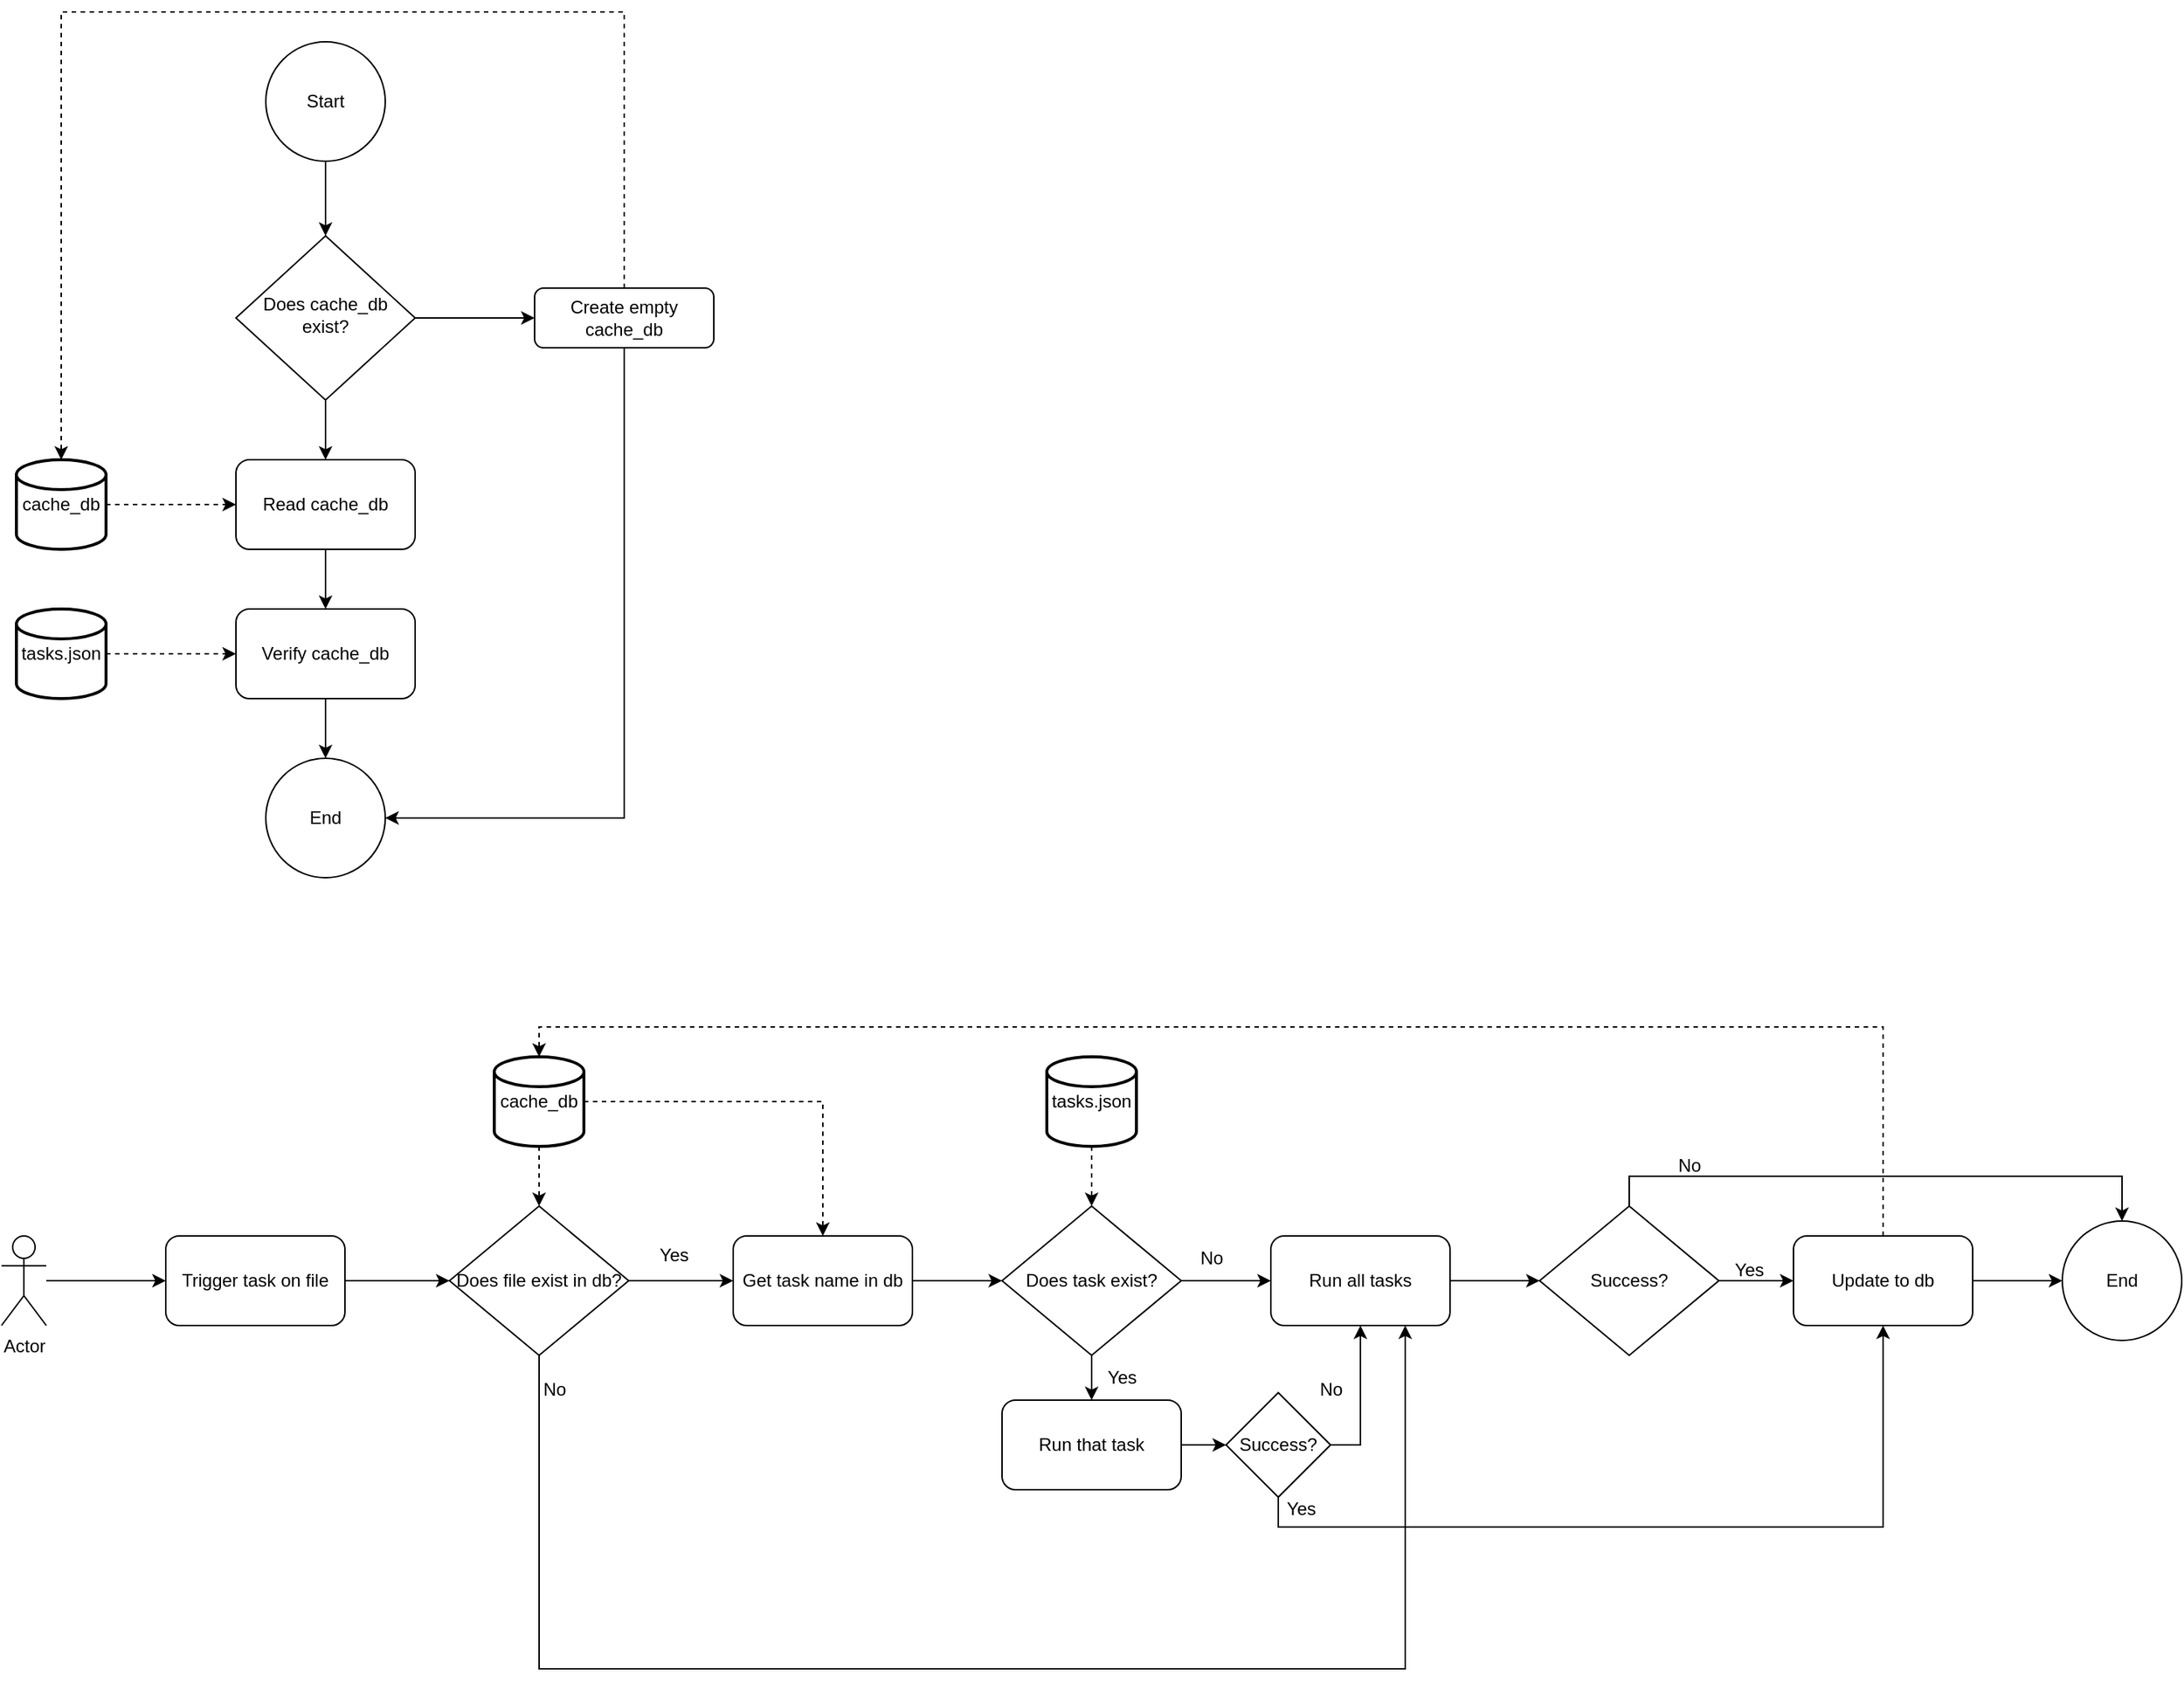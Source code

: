 <mxfile version="21.2.3" type="device">
  <diagram id="C5RBs43oDa-KdzZeNtuy" name="Page-1">
    <mxGraphModel dx="1838" dy="985" grid="1" gridSize="10" guides="1" tooltips="1" connect="1" arrows="1" fold="1" page="1" pageScale="1" pageWidth="1654" pageHeight="1169" math="0" shadow="0">
      <root>
        <mxCell id="WIyWlLk6GJQsqaUBKTNV-0" />
        <mxCell id="WIyWlLk6GJQsqaUBKTNV-1" parent="WIyWlLk6GJQsqaUBKTNV-0" />
        <mxCell id="nsUf4VqyTRn2VOXlgb3n-72" value="" style="edgeStyle=orthogonalEdgeStyle;shape=connector;rounded=0;jumpStyle=gap;jumpSize=100;orthogonalLoop=1;jettySize=auto;html=1;labelBackgroundColor=default;strokeColor=default;fontFamily=Helvetica;fontSize=11;fontColor=default;endArrow=classic;" edge="1" parent="WIyWlLk6GJQsqaUBKTNV-1" source="WIyWlLk6GJQsqaUBKTNV-6" target="nsUf4VqyTRn2VOXlgb3n-1">
          <mxGeometry relative="1" as="geometry" />
        </mxCell>
        <mxCell id="nsUf4VqyTRn2VOXlgb3n-74" value="" style="edgeStyle=orthogonalEdgeStyle;shape=connector;rounded=0;jumpStyle=gap;jumpSize=100;orthogonalLoop=1;jettySize=auto;html=1;labelBackgroundColor=default;strokeColor=default;fontFamily=Helvetica;fontSize=11;fontColor=default;endArrow=classic;" edge="1" parent="WIyWlLk6GJQsqaUBKTNV-1" source="WIyWlLk6GJQsqaUBKTNV-6" target="WIyWlLk6GJQsqaUBKTNV-7">
          <mxGeometry relative="1" as="geometry" />
        </mxCell>
        <mxCell id="WIyWlLk6GJQsqaUBKTNV-6" value="Does cache_db exist?" style="rhombus;whiteSpace=wrap;html=1;shadow=0;fontFamily=Helvetica;fontSize=12;align=center;strokeWidth=1;spacing=6;spacingTop=-4;" parent="WIyWlLk6GJQsqaUBKTNV-1" vertex="1">
          <mxGeometry x="177" y="170" width="120" height="110" as="geometry" />
        </mxCell>
        <mxCell id="nsUf4VqyTRn2VOXlgb3n-7" style="edgeStyle=orthogonalEdgeStyle;rounded=0;orthogonalLoop=1;jettySize=auto;html=1;exitX=0.5;exitY=1;exitDx=0;exitDy=0;entryX=1;entryY=0.5;entryDx=0;entryDy=0;" edge="1" parent="WIyWlLk6GJQsqaUBKTNV-1" source="WIyWlLk6GJQsqaUBKTNV-7" target="nsUf4VqyTRn2VOXlgb3n-5">
          <mxGeometry relative="1" as="geometry" />
        </mxCell>
        <mxCell id="nsUf4VqyTRn2VOXlgb3n-61" style="edgeStyle=orthogonalEdgeStyle;rounded=0;orthogonalLoop=1;jettySize=auto;html=1;exitX=0.5;exitY=0;exitDx=0;exitDy=0;entryX=0.5;entryY=0;entryDx=0;entryDy=0;entryPerimeter=0;dashed=1;" edge="1" parent="WIyWlLk6GJQsqaUBKTNV-1" source="WIyWlLk6GJQsqaUBKTNV-7" target="nsUf4VqyTRn2VOXlgb3n-59">
          <mxGeometry relative="1" as="geometry">
            <Array as="points">
              <mxPoint x="437" y="20" />
              <mxPoint x="60" y="20" />
            </Array>
          </mxGeometry>
        </mxCell>
        <mxCell id="WIyWlLk6GJQsqaUBKTNV-7" value="Create empty cache_db" style="rounded=1;whiteSpace=wrap;html=1;fontSize=12;glass=0;strokeWidth=1;shadow=0;" parent="WIyWlLk6GJQsqaUBKTNV-1" vertex="1">
          <mxGeometry x="377" y="205" width="120" height="40" as="geometry" />
        </mxCell>
        <mxCell id="nsUf4VqyTRn2VOXlgb3n-73" value="" style="edgeStyle=orthogonalEdgeStyle;shape=connector;rounded=0;jumpStyle=gap;jumpSize=100;orthogonalLoop=1;jettySize=auto;html=1;labelBackgroundColor=default;strokeColor=default;fontFamily=Helvetica;fontSize=11;fontColor=default;endArrow=classic;" edge="1" parent="WIyWlLk6GJQsqaUBKTNV-1" source="nsUf4VqyTRn2VOXlgb3n-0" target="WIyWlLk6GJQsqaUBKTNV-6">
          <mxGeometry relative="1" as="geometry" />
        </mxCell>
        <mxCell id="nsUf4VqyTRn2VOXlgb3n-0" value="Start" style="ellipse;whiteSpace=wrap;html=1;aspect=fixed;" vertex="1" parent="WIyWlLk6GJQsqaUBKTNV-1">
          <mxGeometry x="197" y="40" width="80" height="80" as="geometry" />
        </mxCell>
        <mxCell id="nsUf4VqyTRn2VOXlgb3n-3" style="edgeStyle=orthogonalEdgeStyle;rounded=0;orthogonalLoop=1;jettySize=auto;html=1;exitX=0.5;exitY=1;exitDx=0;exitDy=0;entryX=0.5;entryY=0;entryDx=0;entryDy=0;" edge="1" parent="WIyWlLk6GJQsqaUBKTNV-1" source="nsUf4VqyTRn2VOXlgb3n-1" target="nsUf4VqyTRn2VOXlgb3n-2">
          <mxGeometry relative="1" as="geometry" />
        </mxCell>
        <mxCell id="nsUf4VqyTRn2VOXlgb3n-1" value="Read cache_db" style="rounded=1;whiteSpace=wrap;html=1;" vertex="1" parent="WIyWlLk6GJQsqaUBKTNV-1">
          <mxGeometry x="177" y="320" width="120" height="60" as="geometry" />
        </mxCell>
        <mxCell id="nsUf4VqyTRn2VOXlgb3n-6" value="" style="edgeStyle=orthogonalEdgeStyle;rounded=0;orthogonalLoop=1;jettySize=auto;html=1;" edge="1" parent="WIyWlLk6GJQsqaUBKTNV-1" source="nsUf4VqyTRn2VOXlgb3n-2" target="nsUf4VqyTRn2VOXlgb3n-5">
          <mxGeometry relative="1" as="geometry" />
        </mxCell>
        <mxCell id="nsUf4VqyTRn2VOXlgb3n-2" value="Verify cache_db" style="rounded=1;whiteSpace=wrap;html=1;" vertex="1" parent="WIyWlLk6GJQsqaUBKTNV-1">
          <mxGeometry x="177" y="420" width="120" height="60" as="geometry" />
        </mxCell>
        <mxCell id="nsUf4VqyTRn2VOXlgb3n-9" value="" style="edgeStyle=orthogonalEdgeStyle;rounded=0;orthogonalLoop=1;jettySize=auto;html=1;" edge="1" parent="WIyWlLk6GJQsqaUBKTNV-1" source="nsUf4VqyTRn2VOXlgb3n-4" target="nsUf4VqyTRn2VOXlgb3n-8">
          <mxGeometry relative="1" as="geometry" />
        </mxCell>
        <mxCell id="nsUf4VqyTRn2VOXlgb3n-4" value="Actor" style="shape=umlActor;verticalLabelPosition=bottom;verticalAlign=top;html=1;outlineConnect=0;" vertex="1" parent="WIyWlLk6GJQsqaUBKTNV-1">
          <mxGeometry x="20" y="840" width="30" height="60" as="geometry" />
        </mxCell>
        <mxCell id="nsUf4VqyTRn2VOXlgb3n-5" value="End" style="ellipse;whiteSpace=wrap;html=1;aspect=fixed;" vertex="1" parent="WIyWlLk6GJQsqaUBKTNV-1">
          <mxGeometry x="197" y="520" width="80" height="80" as="geometry" />
        </mxCell>
        <mxCell id="nsUf4VqyTRn2VOXlgb3n-11" style="edgeStyle=orthogonalEdgeStyle;rounded=0;orthogonalLoop=1;jettySize=auto;html=1;exitX=1;exitY=0.5;exitDx=0;exitDy=0;entryX=0;entryY=0.5;entryDx=0;entryDy=0;" edge="1" parent="WIyWlLk6GJQsqaUBKTNV-1" source="nsUf4VqyTRn2VOXlgb3n-8" target="nsUf4VqyTRn2VOXlgb3n-10">
          <mxGeometry relative="1" as="geometry" />
        </mxCell>
        <mxCell id="nsUf4VqyTRn2VOXlgb3n-8" value="Trigger task on file" style="rounded=1;whiteSpace=wrap;html=1;" vertex="1" parent="WIyWlLk6GJQsqaUBKTNV-1">
          <mxGeometry x="130" y="840" width="120" height="60" as="geometry" />
        </mxCell>
        <mxCell id="nsUf4VqyTRn2VOXlgb3n-18" value="" style="edgeStyle=orthogonalEdgeStyle;rounded=0;orthogonalLoop=1;jettySize=auto;html=1;" edge="1" parent="WIyWlLk6GJQsqaUBKTNV-1" source="nsUf4VqyTRn2VOXlgb3n-10" target="nsUf4VqyTRn2VOXlgb3n-17">
          <mxGeometry relative="1" as="geometry" />
        </mxCell>
        <mxCell id="nsUf4VqyTRn2VOXlgb3n-69" style="edgeStyle=orthogonalEdgeStyle;rounded=0;orthogonalLoop=1;jettySize=auto;html=1;exitX=0.5;exitY=1;exitDx=0;exitDy=0;entryX=0.75;entryY=1;entryDx=0;entryDy=0;jumpStyle=gap;jumpSize=100;" edge="1" parent="WIyWlLk6GJQsqaUBKTNV-1" source="nsUf4VqyTRn2VOXlgb3n-10" target="nsUf4VqyTRn2VOXlgb3n-24">
          <mxGeometry relative="1" as="geometry">
            <Array as="points">
              <mxPoint x="380" y="1130" />
              <mxPoint x="960" y="1130" />
            </Array>
          </mxGeometry>
        </mxCell>
        <mxCell id="nsUf4VqyTRn2VOXlgb3n-10" value="Does file exist in db?" style="rhombus;whiteSpace=wrap;html=1;" vertex="1" parent="WIyWlLk6GJQsqaUBKTNV-1">
          <mxGeometry x="320" y="820" width="120" height="100" as="geometry" />
        </mxCell>
        <mxCell id="nsUf4VqyTRn2VOXlgb3n-13" style="edgeStyle=orthogonalEdgeStyle;rounded=0;orthogonalLoop=1;jettySize=auto;html=1;exitX=0.5;exitY=1;exitDx=0;exitDy=0;exitPerimeter=0;dashed=1;" edge="1" parent="WIyWlLk6GJQsqaUBKTNV-1" source="nsUf4VqyTRn2VOXlgb3n-12" target="nsUf4VqyTRn2VOXlgb3n-10">
          <mxGeometry relative="1" as="geometry" />
        </mxCell>
        <mxCell id="nsUf4VqyTRn2VOXlgb3n-51" style="edgeStyle=orthogonalEdgeStyle;rounded=0;orthogonalLoop=1;jettySize=auto;html=1;exitX=1;exitY=0.5;exitDx=0;exitDy=0;exitPerimeter=0;dashed=1;" edge="1" parent="WIyWlLk6GJQsqaUBKTNV-1" source="nsUf4VqyTRn2VOXlgb3n-12" target="nsUf4VqyTRn2VOXlgb3n-17">
          <mxGeometry relative="1" as="geometry" />
        </mxCell>
        <mxCell id="nsUf4VqyTRn2VOXlgb3n-12" value="cache_db" style="strokeWidth=2;html=1;shape=mxgraph.flowchart.database;whiteSpace=wrap;" vertex="1" parent="WIyWlLk6GJQsqaUBKTNV-1">
          <mxGeometry x="350" y="720" width="60" height="60" as="geometry" />
        </mxCell>
        <mxCell id="nsUf4VqyTRn2VOXlgb3n-20" value="" style="edgeStyle=orthogonalEdgeStyle;rounded=0;orthogonalLoop=1;jettySize=auto;html=1;" edge="1" parent="WIyWlLk6GJQsqaUBKTNV-1" source="nsUf4VqyTRn2VOXlgb3n-17" target="nsUf4VqyTRn2VOXlgb3n-19">
          <mxGeometry relative="1" as="geometry" />
        </mxCell>
        <mxCell id="nsUf4VqyTRn2VOXlgb3n-17" value="Get task name in db" style="rounded=1;whiteSpace=wrap;html=1;" vertex="1" parent="WIyWlLk6GJQsqaUBKTNV-1">
          <mxGeometry x="510" y="840" width="120" height="60" as="geometry" />
        </mxCell>
        <mxCell id="nsUf4VqyTRn2VOXlgb3n-25" value="" style="edgeStyle=orthogonalEdgeStyle;rounded=0;orthogonalLoop=1;jettySize=auto;html=1;" edge="1" parent="WIyWlLk6GJQsqaUBKTNV-1" source="nsUf4VqyTRn2VOXlgb3n-19" target="nsUf4VqyTRn2VOXlgb3n-24">
          <mxGeometry relative="1" as="geometry" />
        </mxCell>
        <mxCell id="nsUf4VqyTRn2VOXlgb3n-42" value="" style="edgeStyle=orthogonalEdgeStyle;rounded=0;orthogonalLoop=1;jettySize=auto;html=1;" edge="1" parent="WIyWlLk6GJQsqaUBKTNV-1" source="nsUf4VqyTRn2VOXlgb3n-19" target="nsUf4VqyTRn2VOXlgb3n-41">
          <mxGeometry relative="1" as="geometry" />
        </mxCell>
        <mxCell id="nsUf4VqyTRn2VOXlgb3n-19" value="Does task exist?" style="rhombus;whiteSpace=wrap;html=1;" vertex="1" parent="WIyWlLk6GJQsqaUBKTNV-1">
          <mxGeometry x="690" y="820" width="120" height="100" as="geometry" />
        </mxCell>
        <mxCell id="nsUf4VqyTRn2VOXlgb3n-22" value="" style="edgeStyle=orthogonalEdgeStyle;rounded=0;orthogonalLoop=1;jettySize=auto;html=1;dashed=1;" edge="1" parent="WIyWlLk6GJQsqaUBKTNV-1" source="nsUf4VqyTRn2VOXlgb3n-21" target="nsUf4VqyTRn2VOXlgb3n-19">
          <mxGeometry relative="1" as="geometry" />
        </mxCell>
        <mxCell id="nsUf4VqyTRn2VOXlgb3n-21" value="tasks.json" style="strokeWidth=2;html=1;shape=mxgraph.flowchart.database;whiteSpace=wrap;" vertex="1" parent="WIyWlLk6GJQsqaUBKTNV-1">
          <mxGeometry x="720" y="720" width="60" height="60" as="geometry" />
        </mxCell>
        <mxCell id="nsUf4VqyTRn2VOXlgb3n-23" value="Yes" style="text;html=1;align=center;verticalAlign=middle;resizable=0;points=[];autosize=1;strokeColor=none;fillColor=none;" vertex="1" parent="WIyWlLk6GJQsqaUBKTNV-1">
          <mxGeometry x="450" y="838" width="40" height="30" as="geometry" />
        </mxCell>
        <mxCell id="nsUf4VqyTRn2VOXlgb3n-29" value="" style="edgeStyle=orthogonalEdgeStyle;rounded=0;orthogonalLoop=1;jettySize=auto;html=1;" edge="1" parent="WIyWlLk6GJQsqaUBKTNV-1" source="nsUf4VqyTRn2VOXlgb3n-24" target="nsUf4VqyTRn2VOXlgb3n-28">
          <mxGeometry relative="1" as="geometry" />
        </mxCell>
        <mxCell id="nsUf4VqyTRn2VOXlgb3n-24" value="Run all tasks" style="rounded=1;whiteSpace=wrap;html=1;" vertex="1" parent="WIyWlLk6GJQsqaUBKTNV-1">
          <mxGeometry x="870" y="840" width="120" height="60" as="geometry" />
        </mxCell>
        <mxCell id="nsUf4VqyTRn2VOXlgb3n-26" value="No" style="text;html=1;align=center;verticalAlign=middle;resizable=0;points=[];autosize=1;strokeColor=none;fillColor=none;" vertex="1" parent="WIyWlLk6GJQsqaUBKTNV-1">
          <mxGeometry x="810" y="840" width="40" height="30" as="geometry" />
        </mxCell>
        <mxCell id="nsUf4VqyTRn2VOXlgb3n-35" value="" style="edgeStyle=orthogonalEdgeStyle;rounded=0;orthogonalLoop=1;jettySize=auto;html=1;" edge="1" parent="WIyWlLk6GJQsqaUBKTNV-1" source="nsUf4VqyTRn2VOXlgb3n-28" target="nsUf4VqyTRn2VOXlgb3n-30">
          <mxGeometry relative="1" as="geometry" />
        </mxCell>
        <mxCell id="nsUf4VqyTRn2VOXlgb3n-46" style="edgeStyle=orthogonalEdgeStyle;rounded=0;orthogonalLoop=1;jettySize=auto;html=1;exitX=0.5;exitY=0;exitDx=0;exitDy=0;entryX=0.5;entryY=0;entryDx=0;entryDy=0;" edge="1" parent="WIyWlLk6GJQsqaUBKTNV-1" source="nsUf4VqyTRn2VOXlgb3n-28" target="nsUf4VqyTRn2VOXlgb3n-37">
          <mxGeometry relative="1" as="geometry" />
        </mxCell>
        <mxCell id="nsUf4VqyTRn2VOXlgb3n-28" value="Success?" style="rhombus;whiteSpace=wrap;html=1;" vertex="1" parent="WIyWlLk6GJQsqaUBKTNV-1">
          <mxGeometry x="1050" y="820" width="120" height="100" as="geometry" />
        </mxCell>
        <mxCell id="nsUf4VqyTRn2VOXlgb3n-33" style="edgeStyle=orthogonalEdgeStyle;rounded=0;orthogonalLoop=1;jettySize=auto;html=1;exitX=0.5;exitY=0;exitDx=0;exitDy=0;entryX=0.5;entryY=0;entryDx=0;entryDy=0;entryPerimeter=0;dashed=1;" edge="1" parent="WIyWlLk6GJQsqaUBKTNV-1" source="nsUf4VqyTRn2VOXlgb3n-30" target="nsUf4VqyTRn2VOXlgb3n-12">
          <mxGeometry relative="1" as="geometry" />
        </mxCell>
        <mxCell id="nsUf4VqyTRn2VOXlgb3n-38" value="" style="edgeStyle=orthogonalEdgeStyle;rounded=0;orthogonalLoop=1;jettySize=auto;html=1;" edge="1" parent="WIyWlLk6GJQsqaUBKTNV-1" source="nsUf4VqyTRn2VOXlgb3n-30" target="nsUf4VqyTRn2VOXlgb3n-37">
          <mxGeometry relative="1" as="geometry" />
        </mxCell>
        <mxCell id="nsUf4VqyTRn2VOXlgb3n-30" value="Update to db" style="rounded=1;whiteSpace=wrap;html=1;" vertex="1" parent="WIyWlLk6GJQsqaUBKTNV-1">
          <mxGeometry x="1220" y="840" width="120" height="60" as="geometry" />
        </mxCell>
        <mxCell id="nsUf4VqyTRn2VOXlgb3n-36" value="Yes" style="text;html=1;align=center;verticalAlign=middle;resizable=0;points=[];autosize=1;strokeColor=none;fillColor=none;" vertex="1" parent="WIyWlLk6GJQsqaUBKTNV-1">
          <mxGeometry x="1170" y="848" width="40" height="30" as="geometry" />
        </mxCell>
        <mxCell id="nsUf4VqyTRn2VOXlgb3n-37" value="End" style="ellipse;whiteSpace=wrap;html=1;aspect=fixed;" vertex="1" parent="WIyWlLk6GJQsqaUBKTNV-1">
          <mxGeometry x="1400" y="830" width="80" height="80" as="geometry" />
        </mxCell>
        <mxCell id="nsUf4VqyTRn2VOXlgb3n-64" value="" style="edgeStyle=orthogonalEdgeStyle;rounded=0;orthogonalLoop=1;jettySize=auto;html=1;" edge="1" parent="WIyWlLk6GJQsqaUBKTNV-1" source="nsUf4VqyTRn2VOXlgb3n-41" target="nsUf4VqyTRn2VOXlgb3n-63">
          <mxGeometry relative="1" as="geometry" />
        </mxCell>
        <mxCell id="nsUf4VqyTRn2VOXlgb3n-41" value="Run that task" style="rounded=1;whiteSpace=wrap;html=1;" vertex="1" parent="WIyWlLk6GJQsqaUBKTNV-1">
          <mxGeometry x="690" y="950" width="120" height="60" as="geometry" />
        </mxCell>
        <mxCell id="nsUf4VqyTRn2VOXlgb3n-43" value="Yes" style="text;html=1;align=center;verticalAlign=middle;resizable=0;points=[];autosize=1;strokeColor=none;fillColor=none;" vertex="1" parent="WIyWlLk6GJQsqaUBKTNV-1">
          <mxGeometry x="750" y="920" width="40" height="30" as="geometry" />
        </mxCell>
        <mxCell id="nsUf4VqyTRn2VOXlgb3n-47" value="No" style="text;html=1;align=center;verticalAlign=middle;resizable=0;points=[];autosize=1;strokeColor=none;fillColor=none;" vertex="1" parent="WIyWlLk6GJQsqaUBKTNV-1">
          <mxGeometry x="1130" y="778" width="40" height="30" as="geometry" />
        </mxCell>
        <mxCell id="nsUf4VqyTRn2VOXlgb3n-49" value="No" style="text;html=1;align=center;verticalAlign=middle;resizable=0;points=[];autosize=1;strokeColor=none;fillColor=none;" vertex="1" parent="WIyWlLk6GJQsqaUBKTNV-1">
          <mxGeometry x="370" y="928" width="40" height="30" as="geometry" />
        </mxCell>
        <mxCell id="nsUf4VqyTRn2VOXlgb3n-58" value="" style="edgeStyle=orthogonalEdgeStyle;rounded=0;orthogonalLoop=1;jettySize=auto;html=1;dashed=1;" edge="1" parent="WIyWlLk6GJQsqaUBKTNV-1" source="nsUf4VqyTRn2VOXlgb3n-57" target="nsUf4VqyTRn2VOXlgb3n-2">
          <mxGeometry relative="1" as="geometry" />
        </mxCell>
        <mxCell id="nsUf4VqyTRn2VOXlgb3n-57" value="tasks.json" style="strokeWidth=2;html=1;shape=mxgraph.flowchart.database;whiteSpace=wrap;" vertex="1" parent="WIyWlLk6GJQsqaUBKTNV-1">
          <mxGeometry x="30" y="420" width="60" height="60" as="geometry" />
        </mxCell>
        <mxCell id="nsUf4VqyTRn2VOXlgb3n-60" value="" style="edgeStyle=orthogonalEdgeStyle;rounded=0;orthogonalLoop=1;jettySize=auto;html=1;dashed=1;" edge="1" parent="WIyWlLk6GJQsqaUBKTNV-1" source="nsUf4VqyTRn2VOXlgb3n-59" target="nsUf4VqyTRn2VOXlgb3n-1">
          <mxGeometry relative="1" as="geometry" />
        </mxCell>
        <mxCell id="nsUf4VqyTRn2VOXlgb3n-59" value="cache_db" style="strokeWidth=2;html=1;shape=mxgraph.flowchart.database;whiteSpace=wrap;" vertex="1" parent="WIyWlLk6GJQsqaUBKTNV-1">
          <mxGeometry x="30" y="320" width="60" height="60" as="geometry" />
        </mxCell>
        <mxCell id="nsUf4VqyTRn2VOXlgb3n-65" style="edgeStyle=orthogonalEdgeStyle;rounded=0;orthogonalLoop=1;jettySize=auto;html=1;exitX=1;exitY=0.5;exitDx=0;exitDy=0;" edge="1" parent="WIyWlLk6GJQsqaUBKTNV-1" source="nsUf4VqyTRn2VOXlgb3n-63" target="nsUf4VqyTRn2VOXlgb3n-24">
          <mxGeometry relative="1" as="geometry" />
        </mxCell>
        <mxCell id="nsUf4VqyTRn2VOXlgb3n-67" style="edgeStyle=orthogonalEdgeStyle;rounded=0;orthogonalLoop=1;jettySize=auto;html=1;exitX=0.5;exitY=1;exitDx=0;exitDy=0;entryX=0.5;entryY=1;entryDx=0;entryDy=0;" edge="1" parent="WIyWlLk6GJQsqaUBKTNV-1" source="nsUf4VqyTRn2VOXlgb3n-63" target="nsUf4VqyTRn2VOXlgb3n-30">
          <mxGeometry relative="1" as="geometry" />
        </mxCell>
        <mxCell id="nsUf4VqyTRn2VOXlgb3n-63" value="Success?" style="rhombus;whiteSpace=wrap;html=1;" vertex="1" parent="WIyWlLk6GJQsqaUBKTNV-1">
          <mxGeometry x="840" y="945" width="70" height="70" as="geometry" />
        </mxCell>
        <mxCell id="nsUf4VqyTRn2VOXlgb3n-66" value="No" style="text;html=1;align=center;verticalAlign=middle;resizable=0;points=[];autosize=1;strokeColor=none;fillColor=none;" vertex="1" parent="WIyWlLk6GJQsqaUBKTNV-1">
          <mxGeometry x="890" y="928" width="40" height="30" as="geometry" />
        </mxCell>
        <mxCell id="nsUf4VqyTRn2VOXlgb3n-68" value="Yes" style="text;html=1;align=center;verticalAlign=middle;resizable=0;points=[];autosize=1;strokeColor=none;fillColor=none;" vertex="1" parent="WIyWlLk6GJQsqaUBKTNV-1">
          <mxGeometry x="870" y="1008" width="40" height="30" as="geometry" />
        </mxCell>
      </root>
    </mxGraphModel>
  </diagram>
</mxfile>
